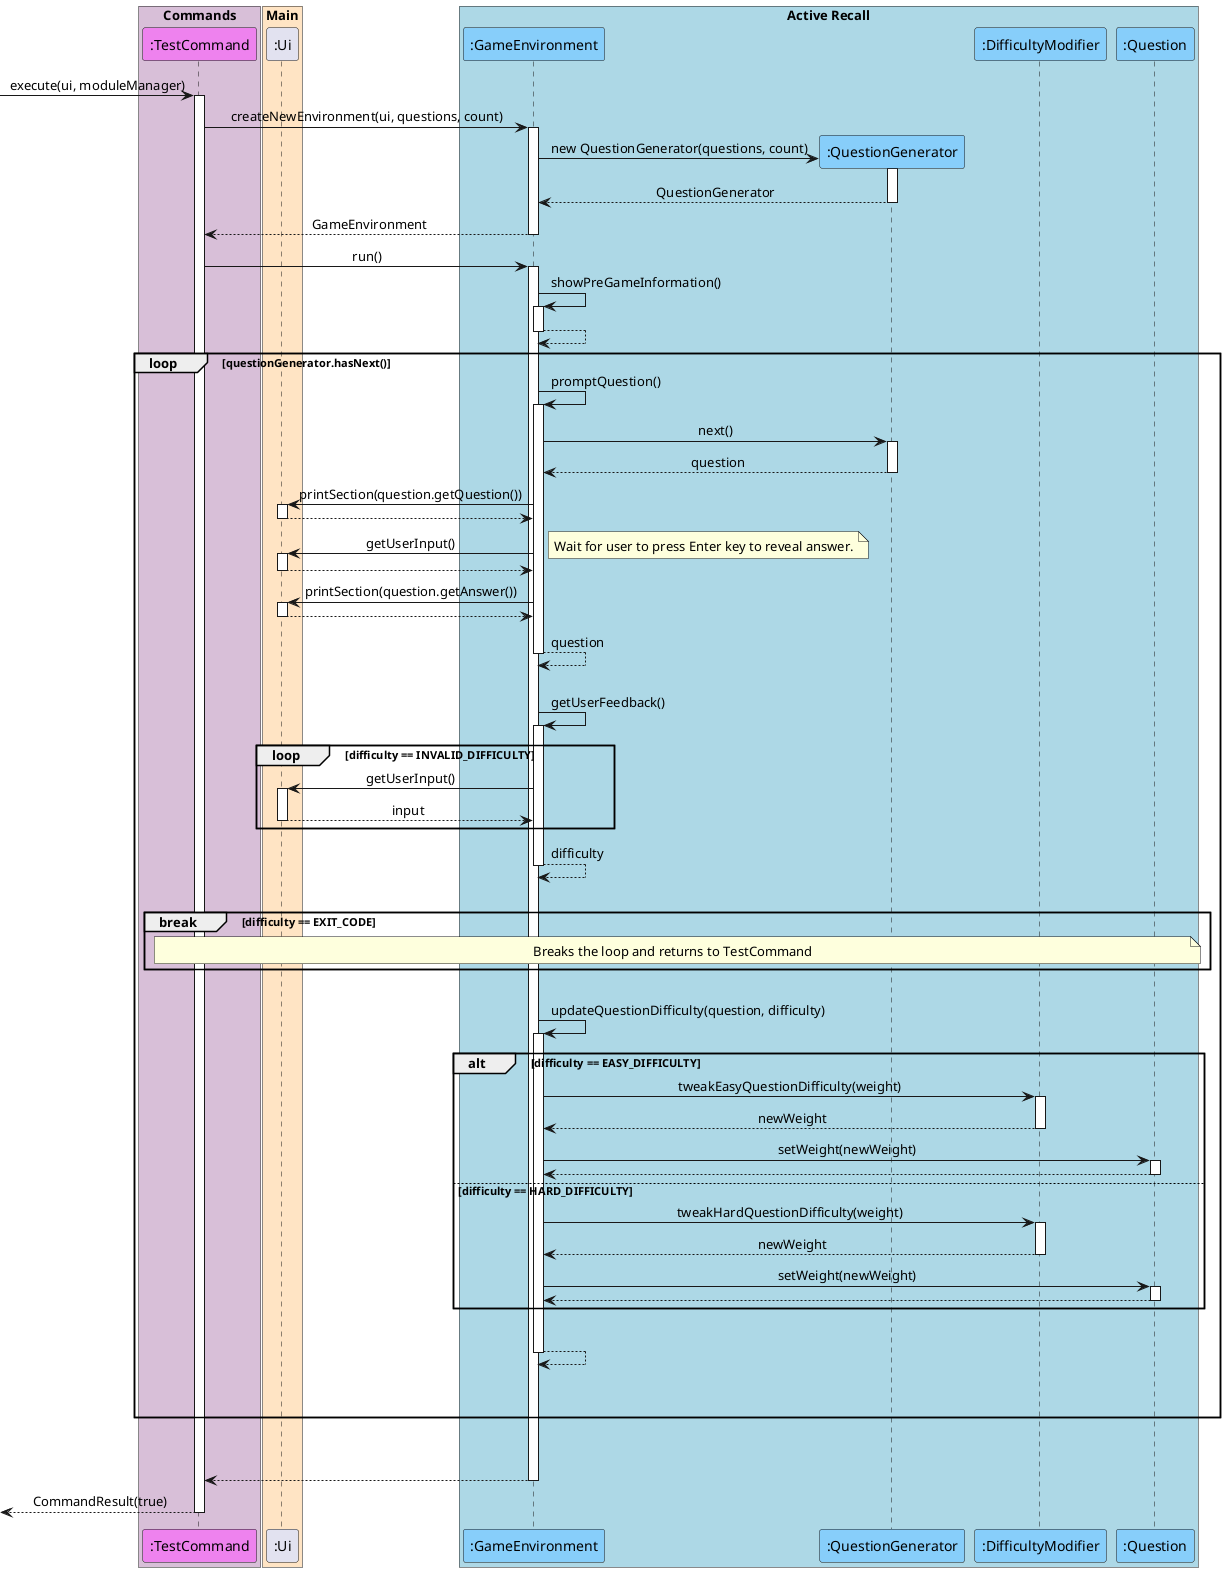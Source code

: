 @startuml
'https://plantuml.com/sequence-diagram

skinparam sequenceMessageAlign center

box "Commands" #thistle
participant ":TestCommand" as TestCommand #violet
endbox
box "Main" #bisque
participant ":Ui" as Ui
endbox
box "Active Recall" #lightblue
participant ":GameEnvironment" as GameEnvironment #lightskyblue
participant ":QuestionGenerator" as QuestionGenerator #lightskyblue
participant ":DifficultyModifier" as DifficultyModifier #lightskyblue
participant ":Question" as Question #lightskyblue
endbox

-> TestCommand : execute(ui, moduleManager)
activate TestCommand
TestCommand -> GameEnvironment : createNewEnvironment(ui, questions, count)
activate GameEnvironment 
  create QuestionGenerator
  GameEnvironment -> QuestionGenerator : new QuestionGenerator(questions, count)
  activate QuestionGenerator
  return QuestionGenerator
return GameEnvironment

TestCommand -> GameEnvironment : run()
activate GameEnvironment
  GameEnvironment -> GameEnvironment : showPreGameInformation()
  activate GameEnvironment 
  return
  loop questionGenerator.hasNext()
    GameEnvironment -> GameEnvironment : promptQuestion()
    activate GameEnvironment
      GameEnvironment -> QuestionGenerator : next()
      activate QuestionGenerator 
      return question
      GameEnvironment -> Ui : printSection(question.getQuestion())
      activate Ui
      return
      GameEnvironment -> Ui : getUserInput()
      note right: Wait for user to press Enter key to reveal answer.
      activate Ui
      return
      GameEnvironment -> Ui : printSection(question.getAnswer())
      activate Ui
      return
    return question
    |||
    GameEnvironment -> GameEnvironment : getUserFeedback()
    activate GameEnvironment
      loop difficulty == INVALID_DIFFICULTY
      GameEnvironment -> Ui : getUserInput()
      activate Ui
      return input
      end
    return difficulty
    |||
    break difficulty == EXIT_CODE
      note across: Breaks the loop and returns to TestCommand
    end
    |||
    GameEnvironment -> GameEnvironment : updateQuestionDifficulty(question, difficulty)
    activate GameEnvironment 
      alt difficulty == EASY_DIFFICULTY
        GameEnvironment -> DifficultyModifier : tweakEasyQuestionDifficulty(weight)
        activate DifficultyModifier 
        return newWeight
        
        GameEnvironment -> Question : setWeight(newWeight)
        activate Question
        return
      else difficulty == HARD_DIFFICULTY
        GameEnvironment -> DifficultyModifier : tweakHardQuestionDifficulty(weight)
        activate DifficultyModifier 
        return newWeight
        
        GameEnvironment -> Question : setWeight(newWeight)
        activate Question
        return
      end
      |||
    return
    |||
    |||
  end
  |||
  |||
return

return CommandResult(true)

@enduml